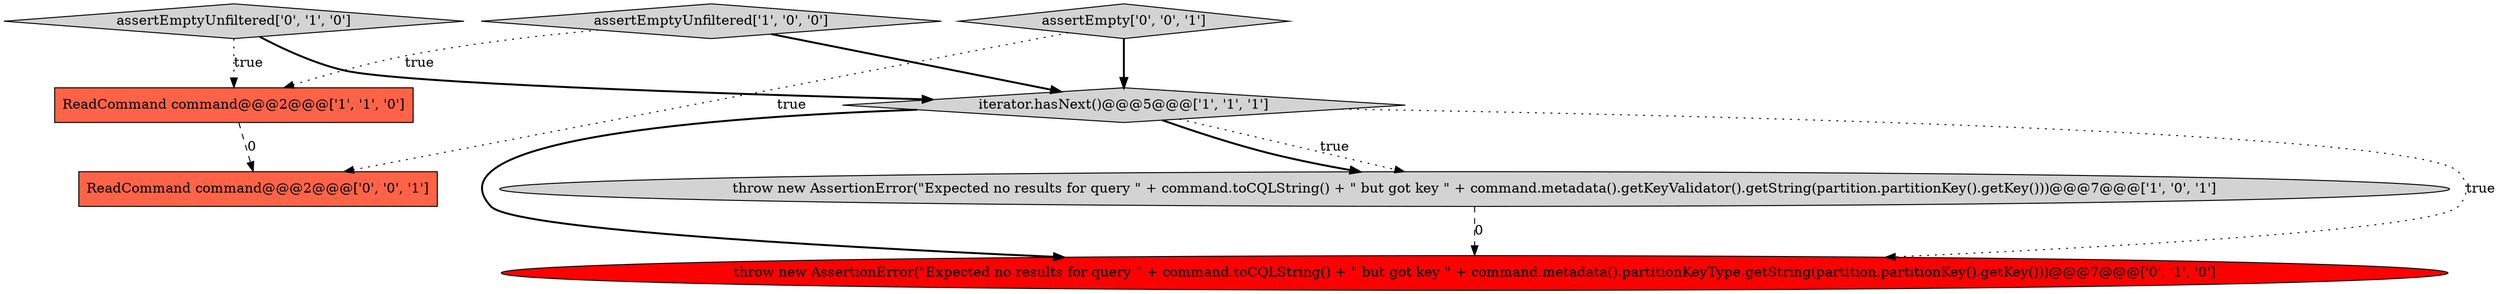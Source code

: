 digraph {
4 [style = filled, label = "assertEmptyUnfiltered['0', '1', '0']", fillcolor = lightgray, shape = diamond image = "AAA0AAABBB2BBB"];
7 [style = filled, label = "ReadCommand command@@@2@@@['0', '0', '1']", fillcolor = tomato, shape = box image = "AAA0AAABBB3BBB"];
5 [style = filled, label = "throw new AssertionError(\"Expected no results for query \" + command.toCQLString() + \" but got key \" + command.metadata().partitionKeyType.getString(partition.partitionKey().getKey()))@@@7@@@['0', '1', '0']", fillcolor = red, shape = ellipse image = "AAA1AAABBB2BBB"];
0 [style = filled, label = "assertEmptyUnfiltered['1', '0', '0']", fillcolor = lightgray, shape = diamond image = "AAA0AAABBB1BBB"];
1 [style = filled, label = "ReadCommand command@@@2@@@['1', '1', '0']", fillcolor = tomato, shape = box image = "AAA0AAABBB1BBB"];
3 [style = filled, label = "throw new AssertionError(\"Expected no results for query \" + command.toCQLString() + \" but got key \" + command.metadata().getKeyValidator().getString(partition.partitionKey().getKey()))@@@7@@@['1', '0', '1']", fillcolor = lightgray, shape = ellipse image = "AAA0AAABBB1BBB"];
2 [style = filled, label = "iterator.hasNext()@@@5@@@['1', '1', '1']", fillcolor = lightgray, shape = diamond image = "AAA0AAABBB1BBB"];
6 [style = filled, label = "assertEmpty['0', '0', '1']", fillcolor = lightgray, shape = diamond image = "AAA0AAABBB3BBB"];
2->3 [style = dotted, label="true"];
3->5 [style = dashed, label="0"];
2->5 [style = bold, label=""];
0->2 [style = bold, label=""];
4->2 [style = bold, label=""];
1->7 [style = dashed, label="0"];
2->5 [style = dotted, label="true"];
4->1 [style = dotted, label="true"];
2->3 [style = bold, label=""];
0->1 [style = dotted, label="true"];
6->2 [style = bold, label=""];
6->7 [style = dotted, label="true"];
}
